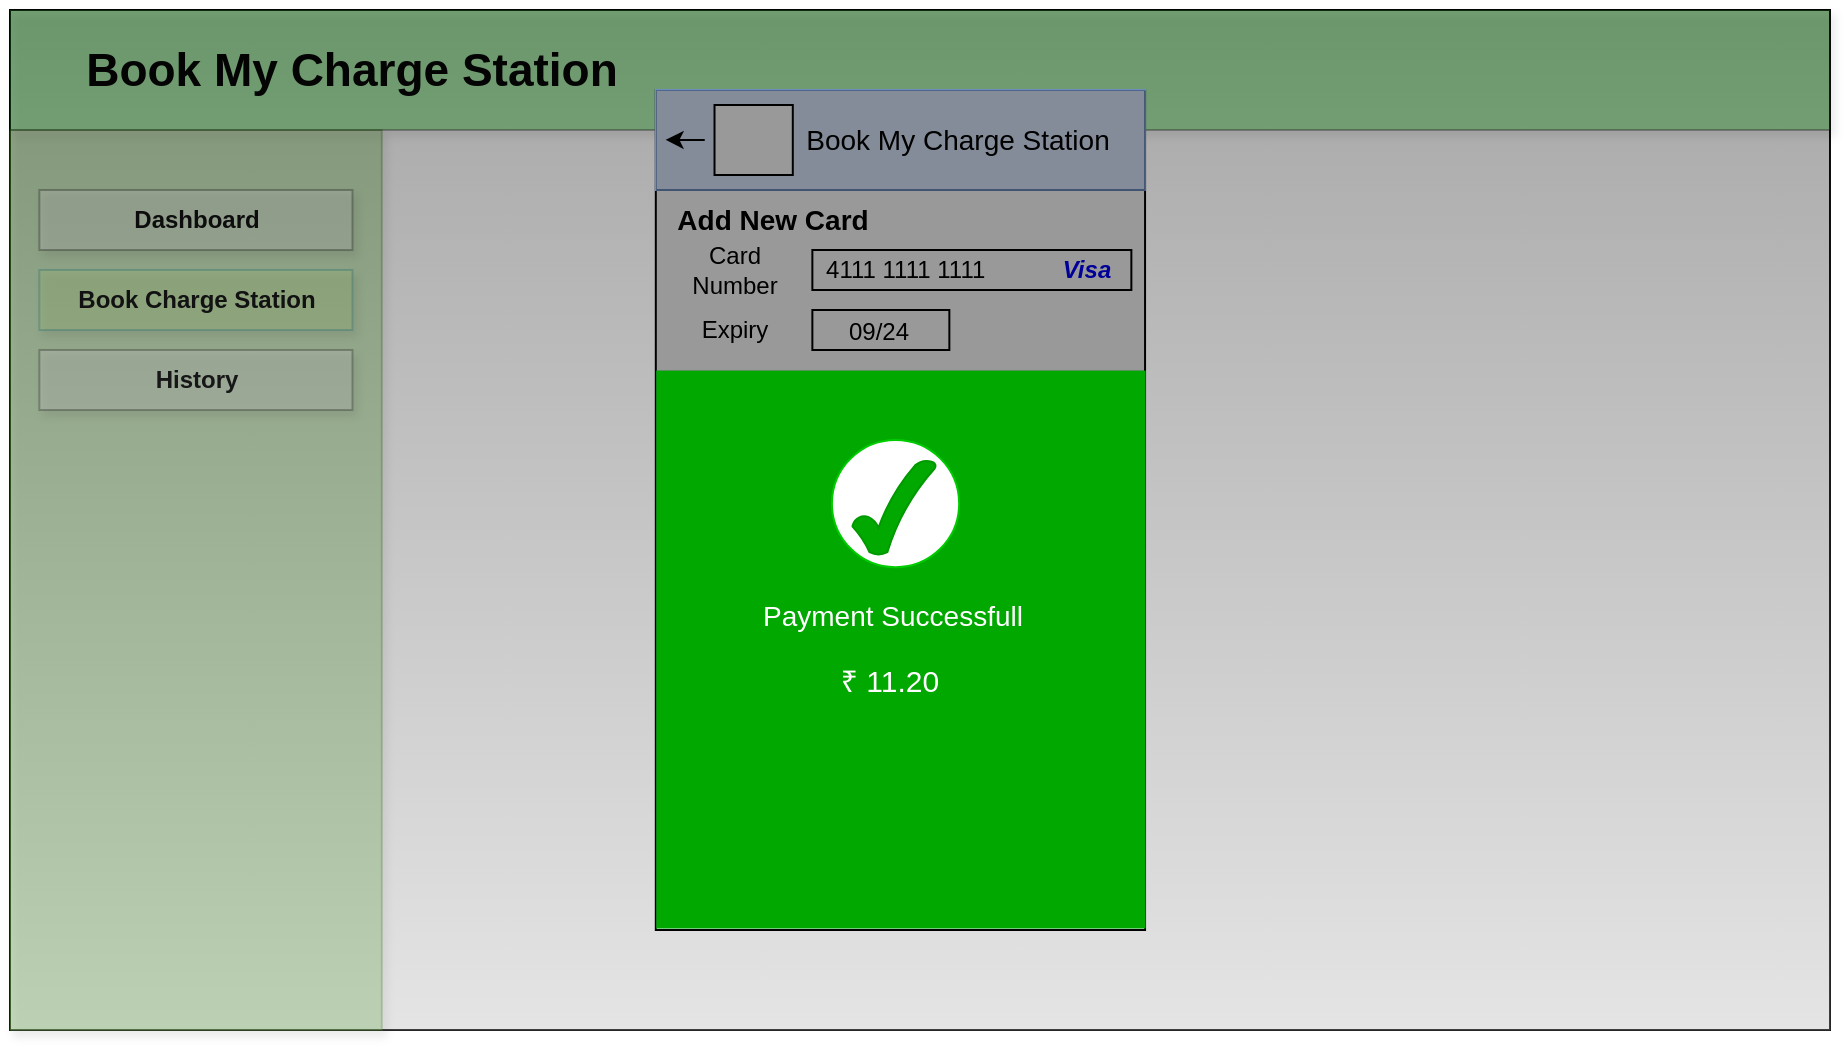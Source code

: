 <mxfile version="22.1.0" type="google">
  <diagram name="Page-1" id="Pj5kiHI8Z1NaCRuctIF_">
    <mxGraphModel grid="1" page="1" gridSize="10" guides="1" tooltips="1" connect="1" arrows="1" fold="1" pageScale="1" pageWidth="827" pageHeight="1169" math="0" shadow="0">
      <root>
        <mxCell id="0" />
        <mxCell id="1" parent="0" />
        <mxCell id="a04T6ebmpYnLz7vBh2No-30" value="" style="group;shadow=0;opacity=30;glass=1;fillOpacity=70;strokeOpacity=70;overflow=fill;labelPadding=0;noLabel=1;fillColor=#009900;strokeColor=#A7B0BD;strokeWidth=0;" connectable="0" vertex="1" parent="1">
          <mxGeometry x="290" y="181" width="910" height="510" as="geometry" />
        </mxCell>
        <UserObject label="" id="a04T6ebmpYnLz7vBh2No-1">
          <mxCell style="rounded=0;whiteSpace=wrap;html=1;movable=0;resizable=0;rotatable=0;deletable=0;editable=0;locked=1;connectable=0;" vertex="1" parent="a04T6ebmpYnLz7vBh2No-30">
            <mxGeometry width="910" height="510" as="geometry" />
          </mxCell>
        </UserObject>
        <mxCell id="a04T6ebmpYnLz7vBh2No-2" value="" style="rounded=0;whiteSpace=wrap;html=1;fillColor=#5FC433;strokeColor=#2D7600;fontColor=#ffffff;shadow=1;opacity=30;" vertex="1" parent="a04T6ebmpYnLz7vBh2No-30">
          <mxGeometry y="60" width="185.914" height="450" as="geometry" />
        </mxCell>
        <mxCell id="a04T6ebmpYnLz7vBh2No-5" value="Book Charge Station" style="rounded=0;whiteSpace=wrap;html=1;fontStyle=1;fillColor=#CCFF99;strokeColor=#0e8088;shadow=1;opacity=30;" vertex="1" parent="a04T6ebmpYnLz7vBh2No-30">
          <mxGeometry x="14.677" y="130" width="156.559" height="30" as="geometry" />
        </mxCell>
        <mxCell id="a04T6ebmpYnLz7vBh2No-6" value="Dashboard" style="rounded=0;whiteSpace=wrap;html=1;strokeWidth=1;perimeterSpacing=1;fontStyle=1;shadow=1;opacity=30;" vertex="1" parent="a04T6ebmpYnLz7vBh2No-30">
          <mxGeometry x="14.677" y="90" width="156.559" height="30" as="geometry" />
        </mxCell>
        <mxCell id="a04T6ebmpYnLz7vBh2No-7" value="History" style="rounded=0;whiteSpace=wrap;html=1;fontStyle=1;align=center;shadow=1;opacity=30;" vertex="1" parent="a04T6ebmpYnLz7vBh2No-30">
          <mxGeometry x="14.677" y="170" width="156.559" height="30" as="geometry" />
        </mxCell>
        <mxCell id="a04T6ebmpYnLz7vBh2No-8" value="" style="rounded=0;whiteSpace=wrap;html=1;fillColor=#00DB00;shadow=1;opacity=30;glass=0;" vertex="1" parent="a04T6ebmpYnLz7vBh2No-30">
          <mxGeometry width="910" height="60" as="geometry" />
        </mxCell>
        <mxCell id="a04T6ebmpYnLz7vBh2No-9" value="&lt;font style=&quot;font-size: 23px;&quot;&gt;&lt;b&gt;Book My Charge Station&lt;/b&gt;&lt;/font&gt;" style="text;html=1;strokeColor=none;fillColor=none;align=center;verticalAlign=middle;whiteSpace=wrap;rounded=0;shadow=1;opacity=30;" vertex="1" parent="a04T6ebmpYnLz7vBh2No-30">
          <mxGeometry x="29.355" y="15" width="283.763" height="30" as="geometry" />
        </mxCell>
        <mxCell id="a04T6ebmpYnLz7vBh2No-46" value="" style="rounded=0;whiteSpace=wrap;html=1;fillColor=#000000;gradientColor=#b3b3b3;strokeColor=#666666;fillOpacity=35;strokeWidth=0;" vertex="1" parent="a04T6ebmpYnLz7vBh2No-30">
          <mxGeometry width="910" height="510" as="geometry" />
        </mxCell>
        <mxCell id="a04T6ebmpYnLz7vBh2No-47" value="" style="rounded=0;whiteSpace=wrap;html=1;" vertex="1" parent="a04T6ebmpYnLz7vBh2No-30">
          <mxGeometry x="322.903" y="40" width="244.624" height="420" as="geometry" />
        </mxCell>
        <mxCell id="a04T6ebmpYnLz7vBh2No-49" value="" style="rounded=0;whiteSpace=wrap;html=1;fillColor=#00A800;strokeColor=#00994D;strokeWidth=0;" vertex="1" parent="a04T6ebmpYnLz7vBh2No-30">
          <mxGeometry x="322.903" y="180" width="244.624" height="279" as="geometry" />
        </mxCell>
        <mxCell id="a04T6ebmpYnLz7vBh2No-50" value="" style="rounded=0;whiteSpace=wrap;html=1;fillColor=#dae8fc;strokeColor=#6c8ebf;" vertex="1" parent="a04T6ebmpYnLz7vBh2No-30">
          <mxGeometry x="322.903" y="40" width="244.624" height="50" as="geometry" />
        </mxCell>
        <mxCell id="a04T6ebmpYnLz7vBh2No-51" value="" style="ellipse;whiteSpace=wrap;html=1;aspect=fixed;strokeColor=#00CC00;" vertex="1" parent="a04T6ebmpYnLz7vBh2No-30">
          <mxGeometry x="410.968" y="215" width="63.602" height="63.602" as="geometry" />
        </mxCell>
        <mxCell id="a04T6ebmpYnLz7vBh2No-52" value="" style="verticalLabelPosition=bottom;verticalAlign=top;html=1;shape=mxgraph.basic.tick;strokeColor=#009900;fillColor=#00A800;" vertex="1" parent="a04T6ebmpYnLz7vBh2No-30">
          <mxGeometry x="421.242" y="225" width="41.586" height="47.5" as="geometry" />
        </mxCell>
        <mxCell id="a04T6ebmpYnLz7vBh2No-53" value="&lt;font style=&quot;font-size: 14px;&quot; color=&quot;#ffffff&quot;&gt;Payment Successfull&lt;/font&gt;" style="text;html=1;strokeColor=none;fillColor=none;align=center;verticalAlign=middle;whiteSpace=wrap;rounded=0;" vertex="1" parent="a04T6ebmpYnLz7vBh2No-30">
          <mxGeometry x="366.935" y="288" width="148.731" height="30" as="geometry" />
        </mxCell>
        <mxCell id="a04T6ebmpYnLz7vBh2No-54" value="&lt;font color=&quot;#ffffff&quot; style=&quot;font-size: 15px;&quot;&gt;₹ 11.20&lt;/font&gt;" style="text;html=1;strokeColor=none;fillColor=none;align=center;verticalAlign=middle;whiteSpace=wrap;rounded=0;" vertex="1" parent="a04T6ebmpYnLz7vBh2No-30">
          <mxGeometry x="406.075" y="320" width="68.495" height="30" as="geometry" />
        </mxCell>
        <mxCell id="a04T6ebmpYnLz7vBh2No-55" value="" style="rounded=0;whiteSpace=wrap;html=1;" vertex="1" parent="a04T6ebmpYnLz7vBh2No-30">
          <mxGeometry x="352.258" y="47.5" width="39.14" height="35" as="geometry" />
        </mxCell>
        <mxCell id="a04T6ebmpYnLz7vBh2No-56" value="&lt;font style=&quot;font-size: 14px;&quot;&gt;Book My Charge Station&lt;/font&gt;" style="text;html=1;strokeColor=none;fillColor=none;align=center;verticalAlign=middle;whiteSpace=wrap;rounded=0;" vertex="1" parent="a04T6ebmpYnLz7vBh2No-30">
          <mxGeometry x="391.398" y="50" width="166.344" height="30" as="geometry" />
        </mxCell>
        <mxCell id="a04T6ebmpYnLz7vBh2No-62" value="&lt;font style=&quot;font-size: 14px;&quot;&gt;&lt;b&gt;Add New Card&lt;/b&gt;&lt;/font&gt;" style="text;html=1;strokeColor=none;fillColor=none;align=center;verticalAlign=middle;whiteSpace=wrap;rounded=0;" vertex="1" parent="a04T6ebmpYnLz7vBh2No-30">
          <mxGeometry x="322.903" y="90" width="117.419" height="30" as="geometry" />
        </mxCell>
        <mxCell id="a04T6ebmpYnLz7vBh2No-63" value="" style="rounded=0;whiteSpace=wrap;html=1;" vertex="1" parent="a04T6ebmpYnLz7vBh2No-30">
          <mxGeometry x="401.183" y="120" width="159.495" height="20" as="geometry" />
        </mxCell>
        <mxCell id="a04T6ebmpYnLz7vBh2No-64" value="Card Number" style="text;html=1;strokeColor=none;fillColor=none;align=center;verticalAlign=middle;whiteSpace=wrap;rounded=0;" vertex="1" parent="a04T6ebmpYnLz7vBh2No-30">
          <mxGeometry x="332.688" y="115" width="58.71" height="30" as="geometry" />
        </mxCell>
        <mxCell id="a04T6ebmpYnLz7vBh2No-65" value="Expiry" style="text;html=1;strokeColor=none;fillColor=none;align=center;verticalAlign=middle;whiteSpace=wrap;rounded=0;" vertex="1" parent="a04T6ebmpYnLz7vBh2No-30">
          <mxGeometry x="332.688" y="145" width="58.71" height="30" as="geometry" />
        </mxCell>
        <mxCell id="a04T6ebmpYnLz7vBh2No-66" value="" style="rounded=0;whiteSpace=wrap;html=1;" vertex="1" parent="a04T6ebmpYnLz7vBh2No-30">
          <mxGeometry x="401.183" y="150" width="68.495" height="20" as="geometry" />
        </mxCell>
        <mxCell id="a04T6ebmpYnLz7vBh2No-67" value="4111 1111 1111&amp;nbsp;" style="text;html=1;strokeColor=none;fillColor=none;align=center;verticalAlign=middle;whiteSpace=wrap;rounded=0;" vertex="1" parent="a04T6ebmpYnLz7vBh2No-30">
          <mxGeometry x="391.398" y="120" width="117.419" height="20" as="geometry" />
        </mxCell>
        <mxCell id="a04T6ebmpYnLz7vBh2No-68" value="&lt;font color=&quot;#0000ff&quot;&gt;Visa&lt;/font&gt;" style="text;html=1;strokeColor=none;fillColor=none;align=center;verticalAlign=middle;whiteSpace=wrap;rounded=0;fontStyle=3;fontColor=#007FFF;" vertex="1" parent="a04T6ebmpYnLz7vBh2No-30">
          <mxGeometry x="508.817" y="115" width="58.71" height="30" as="geometry" />
        </mxCell>
        <mxCell id="a04T6ebmpYnLz7vBh2No-69" value="09/24" style="text;html=1;strokeColor=none;fillColor=none;align=center;verticalAlign=middle;whiteSpace=wrap;rounded=0;" vertex="1" parent="a04T6ebmpYnLz7vBh2No-30">
          <mxGeometry x="405.097" y="146" width="58.71" height="30" as="geometry" />
        </mxCell>
        <mxCell id="a04T6ebmpYnLz7vBh2No-101" value="" style="rounded=0;whiteSpace=wrap;html=1;strokeWidth=0;fillColor=#000000;fillOpacity=40;" vertex="1" parent="a04T6ebmpYnLz7vBh2No-30">
          <mxGeometry x="322.903" y="40" width="244.624" height="140" as="geometry" />
        </mxCell>
        <mxCell id="a04T6ebmpYnLz7vBh2No-102" value="" style="endArrow=classic;html=1;rounded=0;" edge="1" parent="a04T6ebmpYnLz7vBh2No-30">
          <mxGeometry width="50" height="50" relative="1" as="geometry">
            <mxPoint x="347.366" y="65" as="sourcePoint" />
            <mxPoint x="327.796" y="64.929" as="targetPoint" />
          </mxGeometry>
        </mxCell>
      </root>
    </mxGraphModel>
  </diagram>
</mxfile>
